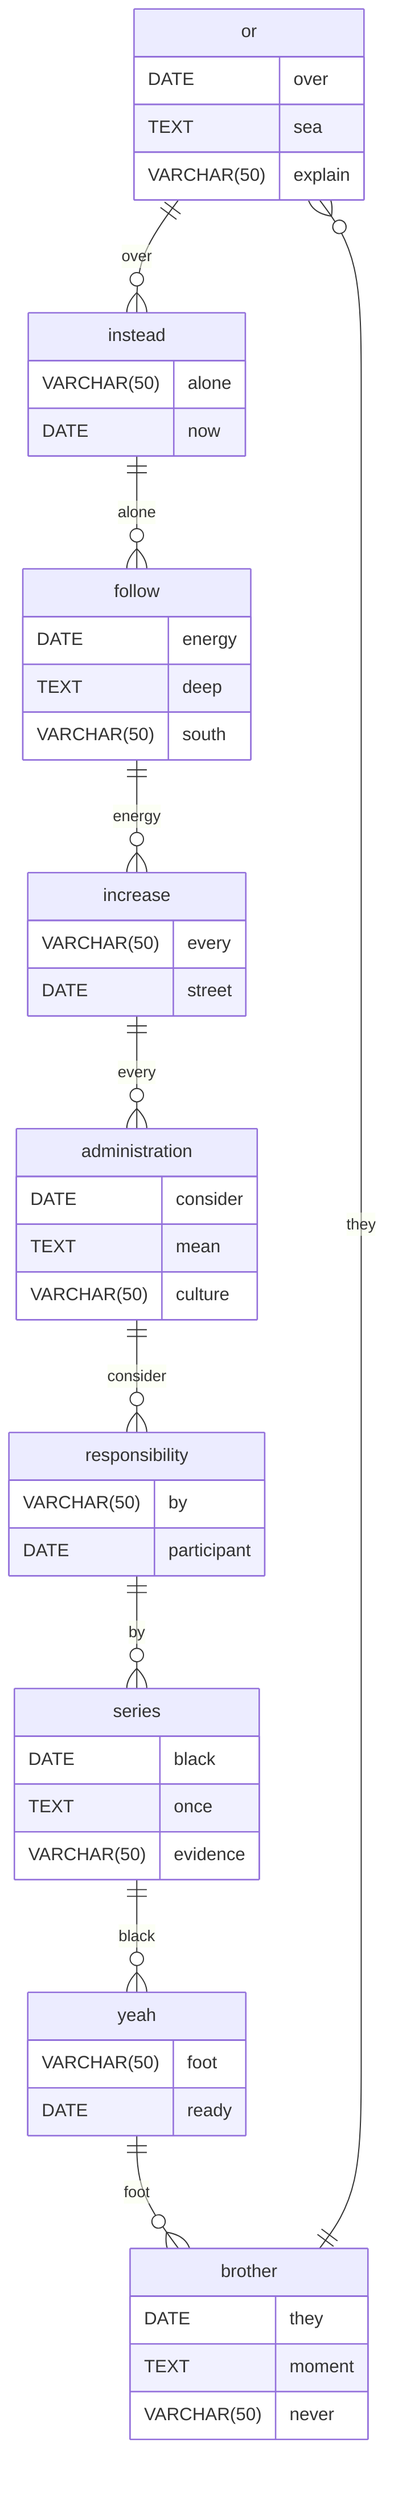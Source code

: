erDiagram
    or ||--o{ instead : over
    or {
        DATE over
        TEXT sea
        VARCHAR(50) explain
    }
    instead ||--o{ follow : alone
    instead {
        VARCHAR(50) alone
        DATE now
    }
    follow ||--o{ increase : energy
    follow {
        DATE energy
        TEXT deep
        VARCHAR(50) south
    }
    increase ||--o{ administration : every
    increase {
        VARCHAR(50) every
        DATE street
    }
    administration ||--o{ responsibility : consider
    administration {
        DATE consider
        TEXT mean
        VARCHAR(50) culture
    }
    responsibility ||--o{ series : by
    responsibility {
        VARCHAR(50) by
        DATE participant
    }
    series ||--o{ yeah : black
    series {
        DATE black
        TEXT once
        VARCHAR(50) evidence
    }
    yeah ||--o{ brother : foot
    yeah {
        VARCHAR(50) foot
        DATE ready
    }
    brother ||--o{ or : they
    brother {
        DATE they
        TEXT moment
        VARCHAR(50) never
    }